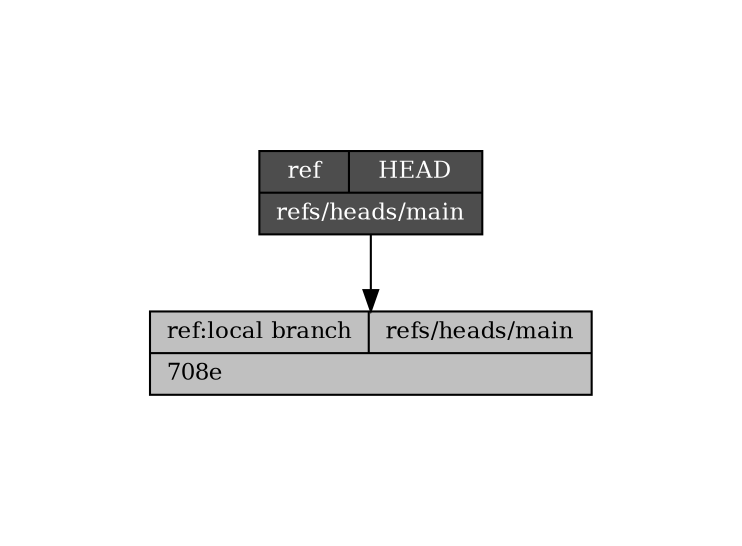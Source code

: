 digraph structs {
  pad="1,1";
  node [shape=record,fontsize=11];
  rankdir="TB";
  _refs___heads___main [style=filled, fillcolor=gray,  label="{{ref:local branch|refs\/heads\/main}|708e\l}"]
  _HEAD [style=filled, fillcolor=gray30, fontcolor=white,  label="{{ref|HEAD}|refs\/heads\/main\l}"]
  _HEAD -> _refs___heads___main
}
